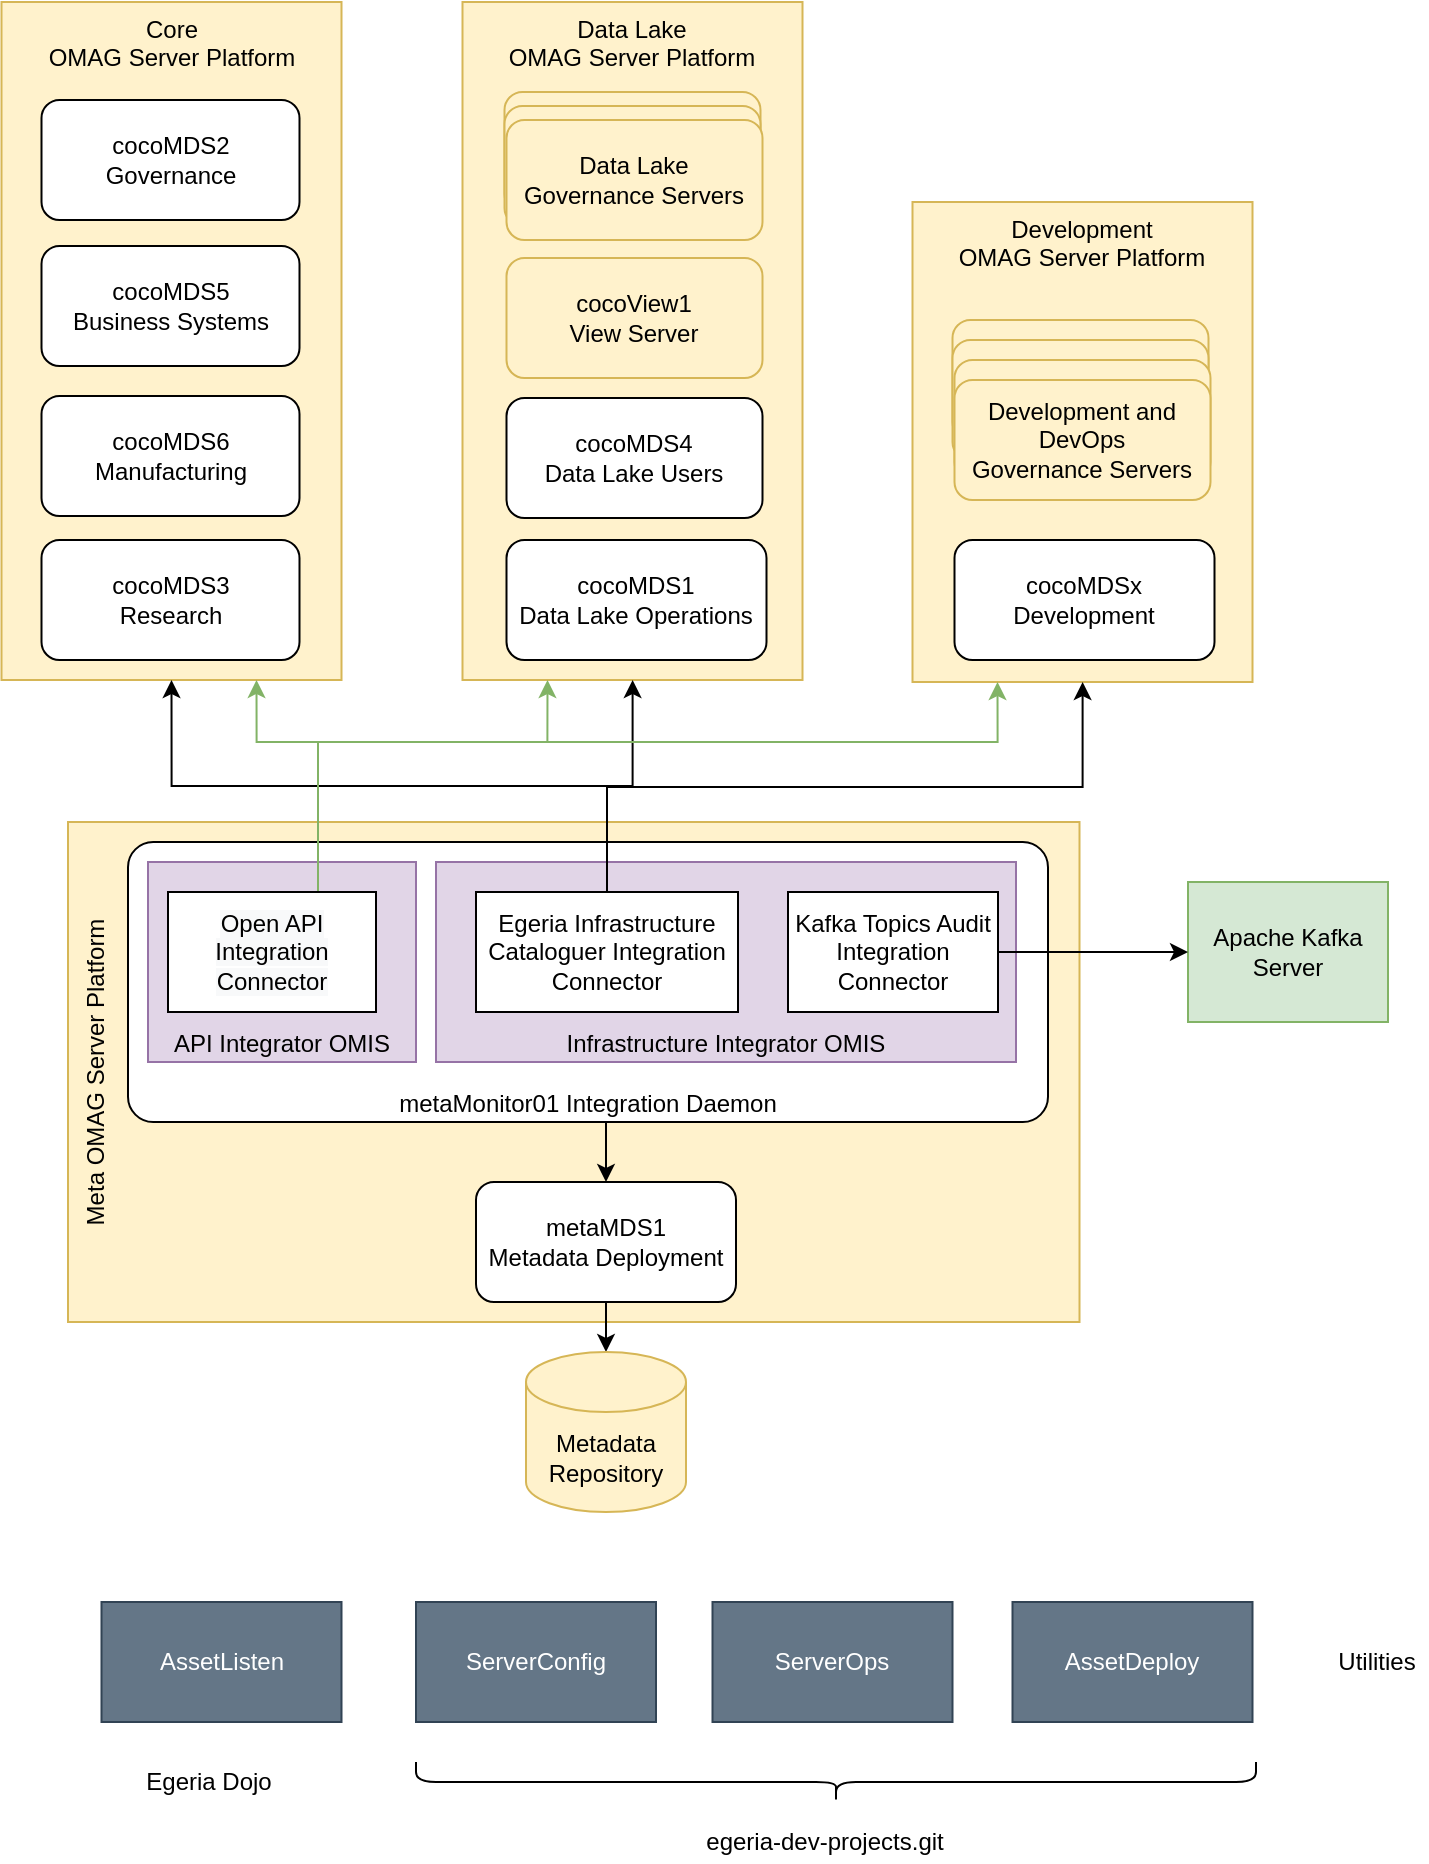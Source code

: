 <mxfile version="16.5.1" type="device" pages="2"><diagram id="1fie4s2HLw1ARWQDpE7C" name="demo-overview"><mxGraphModel dx="1744" dy="1212" grid="1" gridSize="10" guides="1" tooltips="1" connect="1" arrows="1" fold="1" page="1" pageScale="1" pageWidth="827" pageHeight="1169" math="0" shadow="0"><root><mxCell id="0"/><mxCell id="1" parent="0"/><mxCell id="MZZhUmHtGdjdj5Hsdbff-2" value="Core&lt;br&gt;OMAG Server Platform" style="rounded=0;whiteSpace=wrap;html=1;fillColor=#fff2cc;verticalAlign=top;strokeColor=#d6b656;" parent="1" vertex="1"><mxGeometry x="42.75" y="40" width="170" height="339" as="geometry"/></mxCell><mxCell id="MZZhUmHtGdjdj5Hsdbff-3" value="Development&lt;br&gt;OMAG Server Platform" style="rounded=0;whiteSpace=wrap;html=1;fillColor=#fff2cc;verticalAlign=top;strokeColor=#d6b656;" parent="1" vertex="1"><mxGeometry x="498.25" y="140" width="170" height="240" as="geometry"/></mxCell><mxCell id="MZZhUmHtGdjdj5Hsdbff-4" value="cocoMDS2&lt;br&gt;Governance" style="rounded=1;whiteSpace=wrap;html=1;" parent="1" vertex="1"><mxGeometry x="62.75" y="89" width="129" height="60" as="geometry"/></mxCell><mxCell id="MZZhUmHtGdjdj5Hsdbff-5" value="cocoMDSx&lt;br&gt;Development" style="rounded=1;whiteSpace=wrap;html=1;" parent="1" vertex="1"><mxGeometry x="519.25" y="309" width="130" height="60" as="geometry"/></mxCell><mxCell id="MZZhUmHtGdjdj5Hsdbff-6" value="cocoMDS5&lt;br&gt;Business Systems" style="rounded=1;whiteSpace=wrap;html=1;" parent="1" vertex="1"><mxGeometry x="62.75" y="162" width="129" height="60" as="geometry"/></mxCell><mxCell id="MZZhUmHtGdjdj5Hsdbff-7" value="cocoMDS6&lt;br&gt;Manufacturing" style="rounded=1;whiteSpace=wrap;html=1;" parent="1" vertex="1"><mxGeometry x="62.75" y="237" width="129" height="60" as="geometry"/></mxCell><mxCell id="MZZhUmHtGdjdj5Hsdbff-8" value="cocoMDS3&lt;br&gt;Research" style="rounded=1;whiteSpace=wrap;html=1;" parent="1" vertex="1"><mxGeometry x="62.75" y="309" width="129" height="60" as="geometry"/></mxCell><mxCell id="MZZhUmHtGdjdj5Hsdbff-11" value="" style="rounded=1;whiteSpace=wrap;html=1;fillColor=#fff2cc;strokeColor=#d6b656;" parent="1" vertex="1"><mxGeometry x="518.25" y="199" width="128" height="60" as="geometry"/></mxCell><mxCell id="MZZhUmHtGdjdj5Hsdbff-12" value="" style="rounded=1;whiteSpace=wrap;html=1;fillColor=#fff2cc;strokeColor=#d6b656;" parent="1" vertex="1"><mxGeometry x="518.25" y="209" width="128" height="60" as="geometry"/></mxCell><mxCell id="MZZhUmHtGdjdj5Hsdbff-13" value="" style="rounded=1;whiteSpace=wrap;html=1;fillColor=#fff2cc;strokeColor=#d6b656;" parent="1" vertex="1"><mxGeometry x="519.25" y="219" width="128" height="60" as="geometry"/></mxCell><mxCell id="MZZhUmHtGdjdj5Hsdbff-14" value="&lt;span style=&quot;text-align: left&quot;&gt;Development and DevOps&lt;br&gt;Governance Servers&lt;/span&gt;" style="rounded=1;whiteSpace=wrap;html=1;fillColor=#fff2cc;strokeColor=#d6b656;" parent="1" vertex="1"><mxGeometry x="519.25" y="229" width="128" height="60" as="geometry"/></mxCell><mxCell id="MZZhUmHtGdjdj5Hsdbff-19" value="Data Lake&lt;br&gt;OMAG Server Platform" style="rounded=0;whiteSpace=wrap;html=1;fillColor=#fff2cc;verticalAlign=top;strokeColor=#d6b656;" parent="1" vertex="1"><mxGeometry x="273.25" y="40" width="170" height="339" as="geometry"/></mxCell><mxCell id="MZZhUmHtGdjdj5Hsdbff-20" value="cocoMDS1&lt;br&gt;Data Lake Operations" style="rounded=1;whiteSpace=wrap;html=1;" parent="1" vertex="1"><mxGeometry x="295.25" y="309" width="130" height="60" as="geometry"/></mxCell><mxCell id="MZZhUmHtGdjdj5Hsdbff-21" value="cocoMDS4&lt;br&gt;Data Lake Users" style="rounded=1;whiteSpace=wrap;html=1;" parent="1" vertex="1"><mxGeometry x="295.25" y="238" width="128" height="60" as="geometry"/></mxCell><mxCell id="MZZhUmHtGdjdj5Hsdbff-22" value="" style="rounded=1;whiteSpace=wrap;html=1;fillColor=#fff2cc;strokeColor=#d6b656;" parent="1" vertex="1"><mxGeometry x="294.25" y="85" width="128" height="60" as="geometry"/></mxCell><mxCell id="MZZhUmHtGdjdj5Hsdbff-23" value="" style="rounded=1;whiteSpace=wrap;html=1;fillColor=#fff2cc;strokeColor=#d6b656;" parent="1" vertex="1"><mxGeometry x="294.25" y="92" width="128" height="60" as="geometry"/></mxCell><mxCell id="MZZhUmHtGdjdj5Hsdbff-24" value="Data Lake&lt;br&gt;Governance Servers" style="rounded=1;whiteSpace=wrap;html=1;fillColor=#fff2cc;strokeColor=#d6b656;verticalAlign=middle;" parent="1" vertex="1"><mxGeometry x="295.25" y="99" width="128" height="60" as="geometry"/></mxCell><mxCell id="MZZhUmHtGdjdj5Hsdbff-25" value="&lt;span style=&quot;text-align: left&quot;&gt;cocoView1&lt;br&gt;View Server&lt;/span&gt;" style="rounded=1;whiteSpace=wrap;html=1;fillColor=#fff2cc;strokeColor=#d6b656;" parent="1" vertex="1"><mxGeometry x="295.25" y="168" width="128" height="60" as="geometry"/></mxCell><mxCell id="MZZhUmHtGdjdj5Hsdbff-26" value="Meta OMAG Server Platform" style="rounded=0;whiteSpace=wrap;html=1;fillColor=#fff2cc;verticalAlign=top;strokeColor=#d6b656;horizontal=0;" parent="1" vertex="1"><mxGeometry x="76" y="450" width="505.75" height="250" as="geometry"/></mxCell><mxCell id="MZZhUmHtGdjdj5Hsdbff-30" style="edgeStyle=orthogonalEdgeStyle;rounded=0;orthogonalLoop=1;jettySize=auto;html=1;exitX=0.5;exitY=1;exitDx=0;exitDy=0;" parent="1" source="MZZhUmHtGdjdj5Hsdbff-27" target="MZZhUmHtGdjdj5Hsdbff-29" edge="1"><mxGeometry relative="1" as="geometry"/></mxCell><mxCell id="MZZhUmHtGdjdj5Hsdbff-27" value="metaMDS1&lt;br&gt;Metadata Deployment" style="rounded=1;whiteSpace=wrap;html=1;" parent="1" vertex="1"><mxGeometry x="280" y="630" width="130" height="60" as="geometry"/></mxCell><mxCell id="MZZhUmHtGdjdj5Hsdbff-32" style="edgeStyle=orthogonalEdgeStyle;rounded=0;orthogonalLoop=1;jettySize=auto;html=1;exitX=0.5;exitY=1;exitDx=0;exitDy=0;entryX=0.5;entryY=0;entryDx=0;entryDy=0;" parent="1" source="MZZhUmHtGdjdj5Hsdbff-28" target="MZZhUmHtGdjdj5Hsdbff-27" edge="1"><mxGeometry relative="1" as="geometry"/></mxCell><mxCell id="MZZhUmHtGdjdj5Hsdbff-28" value="metaMonitor01 Integration Daemon" style="rounded=1;whiteSpace=wrap;html=1;verticalAlign=bottom;arcSize=9;" parent="1" vertex="1"><mxGeometry x="106" y="460" width="460" height="140" as="geometry"/></mxCell><mxCell id="MZZhUmHtGdjdj5Hsdbff-29" value="Metadata&lt;br&gt;Repository" style="shape=cylinder3;whiteSpace=wrap;html=1;boundedLbl=1;backgroundOutline=1;size=15;fillColor=#fff2cc;strokeColor=#d6b656;" parent="1" vertex="1"><mxGeometry x="305" y="715" width="80" height="80" as="geometry"/></mxCell><mxCell id="MZZhUmHtGdjdj5Hsdbff-31" value="Apache Kafka Server" style="rounded=0;whiteSpace=wrap;html=1;fillColor=#d5e8d4;verticalAlign=middle;strokeColor=#82b366;" parent="1" vertex="1"><mxGeometry x="636" y="480" width="100" height="70" as="geometry"/></mxCell><mxCell id="MZZhUmHtGdjdj5Hsdbff-34" value="Infrastructure Integrator OMIS" style="rounded=0;whiteSpace=wrap;html=1;verticalAlign=bottom;fillColor=#e1d5e7;strokeColor=#9673a6;" parent="1" vertex="1"><mxGeometry x="260" y="470" width="290" height="100" as="geometry"/></mxCell><mxCell id="MZZhUmHtGdjdj5Hsdbff-35" value="API Integrator OMIS" style="rounded=0;whiteSpace=wrap;html=1;verticalAlign=bottom;fillColor=#e1d5e7;strokeColor=#9673a6;" parent="1" vertex="1"><mxGeometry x="116" y="470" width="134" height="100" as="geometry"/></mxCell><mxCell id="MZZhUmHtGdjdj5Hsdbff-37" style="edgeStyle=orthogonalEdgeStyle;rounded=0;orthogonalLoop=1;jettySize=auto;html=1;entryX=0;entryY=0.5;entryDx=0;entryDy=0;" parent="1" source="MZZhUmHtGdjdj5Hsdbff-36" target="MZZhUmHtGdjdj5Hsdbff-31" edge="1"><mxGeometry relative="1" as="geometry"/></mxCell><mxCell id="MZZhUmHtGdjdj5Hsdbff-36" value="Kafka Topics Audit&lt;br&gt;Integration Connector" style="rounded=0;whiteSpace=wrap;html=1;" parent="1" vertex="1"><mxGeometry x="436" y="485" width="105" height="60" as="geometry"/></mxCell><mxCell id="MZZhUmHtGdjdj5Hsdbff-40" style="edgeStyle=orthogonalEdgeStyle;rounded=0;orthogonalLoop=1;jettySize=auto;html=1;exitX=0.5;exitY=0;exitDx=0;exitDy=0;entryX=0.5;entryY=1;entryDx=0;entryDy=0;" parent="1" source="MZZhUmHtGdjdj5Hsdbff-38" target="MZZhUmHtGdjdj5Hsdbff-2" edge="1"><mxGeometry relative="1" as="geometry"/></mxCell><mxCell id="MZZhUmHtGdjdj5Hsdbff-41" style="edgeStyle=orthogonalEdgeStyle;rounded=0;orthogonalLoop=1;jettySize=auto;html=1;exitX=0.5;exitY=0;exitDx=0;exitDy=0;" parent="1" source="MZZhUmHtGdjdj5Hsdbff-38" target="MZZhUmHtGdjdj5Hsdbff-19" edge="1"><mxGeometry relative="1" as="geometry"/></mxCell><mxCell id="MZZhUmHtGdjdj5Hsdbff-42" style="edgeStyle=orthogonalEdgeStyle;rounded=0;orthogonalLoop=1;jettySize=auto;html=1;exitX=0.5;exitY=0;exitDx=0;exitDy=0;" parent="1" source="MZZhUmHtGdjdj5Hsdbff-38" target="MZZhUmHtGdjdj5Hsdbff-3" edge="1"><mxGeometry relative="1" as="geometry"/></mxCell><mxCell id="MZZhUmHtGdjdj5Hsdbff-38" value="Egeria Infrastructure Cataloguer Integration Connector&lt;br&gt;" style="rounded=0;whiteSpace=wrap;html=1;" parent="1" vertex="1"><mxGeometry x="280" y="485" width="131" height="60" as="geometry"/></mxCell><mxCell id="MZZhUmHtGdjdj5Hsdbff-43" style="edgeStyle=orthogonalEdgeStyle;rounded=0;orthogonalLoop=1;jettySize=auto;html=1;exitX=0.5;exitY=0;exitDx=0;exitDy=0;entryX=0.75;entryY=1;entryDx=0;entryDy=0;fillColor=#d5e8d4;strokeColor=#82b366;" parent="1" source="MZZhUmHtGdjdj5Hsdbff-39" target="MZZhUmHtGdjdj5Hsdbff-2" edge="1"><mxGeometry relative="1" as="geometry"><Array as="points"><mxPoint x="201" y="410"/><mxPoint x="170" y="410"/></Array></mxGeometry></mxCell><mxCell id="MZZhUmHtGdjdj5Hsdbff-44" style="edgeStyle=orthogonalEdgeStyle;rounded=0;orthogonalLoop=1;jettySize=auto;html=1;exitX=0.5;exitY=0;exitDx=0;exitDy=0;entryX=0.25;entryY=1;entryDx=0;entryDy=0;fillColor=#d5e8d4;strokeColor=#82b366;" parent="1" source="MZZhUmHtGdjdj5Hsdbff-39" target="MZZhUmHtGdjdj5Hsdbff-19" edge="1"><mxGeometry relative="1" as="geometry"><Array as="points"><mxPoint x="201" y="410"/><mxPoint x="316" y="410"/></Array></mxGeometry></mxCell><mxCell id="MZZhUmHtGdjdj5Hsdbff-45" style="edgeStyle=orthogonalEdgeStyle;rounded=0;orthogonalLoop=1;jettySize=auto;html=1;exitX=0.5;exitY=0;exitDx=0;exitDy=0;entryX=0.25;entryY=1;entryDx=0;entryDy=0;fillColor=#d5e8d4;strokeColor=#82b366;" parent="1" source="MZZhUmHtGdjdj5Hsdbff-39" target="MZZhUmHtGdjdj5Hsdbff-3" edge="1"><mxGeometry relative="1" as="geometry"><Array as="points"><mxPoint x="201" y="410"/><mxPoint x="541" y="410"/></Array></mxGeometry></mxCell><mxCell id="MZZhUmHtGdjdj5Hsdbff-39" value="&lt;meta charset=&quot;utf-8&quot;&gt;&lt;span style=&quot;color: rgb(0, 0, 0); font-family: helvetica; font-size: 12px; font-style: normal; font-weight: 400; letter-spacing: normal; text-align: center; text-indent: 0px; text-transform: none; word-spacing: 0px; background-color: rgb(248, 249, 250); display: inline; float: none;&quot;&gt;Open API&lt;/span&gt;&lt;br style=&quot;color: rgb(0, 0, 0); font-family: helvetica; font-size: 12px; font-style: normal; font-weight: 400; letter-spacing: normal; text-align: center; text-indent: 0px; text-transform: none; word-spacing: 0px; background-color: rgb(248, 249, 250);&quot;&gt;&lt;span style=&quot;color: rgb(0, 0, 0); font-family: helvetica; font-size: 12px; font-style: normal; font-weight: 400; letter-spacing: normal; text-align: center; text-indent: 0px; text-transform: none; word-spacing: 0px; background-color: rgb(248, 249, 250); display: inline; float: none;&quot;&gt;Integration Connector&lt;/span&gt;" style="rounded=0;whiteSpace=wrap;html=1;" parent="1" vertex="1"><mxGeometry x="126" y="485" width="104" height="60" as="geometry"/></mxCell><mxCell id="8cilJ4cPzkv-D99RIQLp-1" value="AssetListen" style="rounded=0;whiteSpace=wrap;html=1;fillColor=#647687;strokeColor=#314354;fontColor=#ffffff;" vertex="1" parent="1"><mxGeometry x="92.75" y="840" width="120" height="60" as="geometry"/></mxCell><mxCell id="8cilJ4cPzkv-D99RIQLp-2" value="ServerConfig" style="rounded=0;whiteSpace=wrap;html=1;fillColor=#647687;strokeColor=#314354;fontColor=#ffffff;" vertex="1" parent="1"><mxGeometry x="250" y="840" width="120" height="60" as="geometry"/></mxCell><mxCell id="8cilJ4cPzkv-D99RIQLp-3" value="ServerOps" style="rounded=0;whiteSpace=wrap;html=1;fillColor=#647687;strokeColor=#314354;fontColor=#ffffff;" vertex="1" parent="1"><mxGeometry x="398.25" y="840" width="120" height="60" as="geometry"/></mxCell><mxCell id="8cilJ4cPzkv-D99RIQLp-4" value="AssetDeploy" style="rounded=0;whiteSpace=wrap;html=1;fillColor=#647687;strokeColor=#314354;fontColor=#ffffff;" vertex="1" parent="1"><mxGeometry x="548.25" y="840" width="120" height="60" as="geometry"/></mxCell><mxCell id="750kIcGbxwTLc4PYFtIP-1" value="Utilities" style="text;html=1;align=center;verticalAlign=middle;resizable=0;points=[];autosize=1;strokeColor=none;fillColor=none;" vertex="1" parent="1"><mxGeometry x="705" y="860" width="50" height="20" as="geometry"/></mxCell><mxCell id="750kIcGbxwTLc4PYFtIP-2" value="Egeria Dojo" style="text;html=1;align=center;verticalAlign=middle;resizable=0;points=[];autosize=1;strokeColor=none;fillColor=none;" vertex="1" parent="1"><mxGeometry x="106" y="920" width="80" height="20" as="geometry"/></mxCell><mxCell id="750kIcGbxwTLc4PYFtIP-3" value="" style="shape=curlyBracket;whiteSpace=wrap;html=1;rounded=1;flipH=1;rotation=90;" vertex="1" parent="1"><mxGeometry x="450" y="720" width="20" height="420" as="geometry"/></mxCell><mxCell id="750kIcGbxwTLc4PYFtIP-4" value="egeria-dev-projects.git" style="text;html=1;align=center;verticalAlign=middle;resizable=0;points=[];autosize=1;strokeColor=none;fillColor=none;" vertex="1" parent="1"><mxGeometry x="389.25" y="950" width="130" height="20" as="geometry"/></mxCell></root></mxGraphModel></diagram><diagram id="HgpG_3XUNfFM4ezrAuaz" name="metadata"><mxGraphModel dx="1744" dy="1212" grid="1" gridSize="10" guides="1" tooltips="1" connect="1" arrows="1" fold="1" page="1" pageScale="1" pageWidth="827" pageHeight="1169" math="0" shadow="0"><root><mxCell id="e04jTyeM9LjSs7ULPfFv-0"/><mxCell id="e04jTyeM9LjSs7ULPfFv-1" parent="e04jTyeM9LjSs7ULPfFv-0"/><mxCell id="e04jTyeM9LjSs7ULPfFv-4" style="edgeStyle=orthogonalEdgeStyle;rounded=0;orthogonalLoop=1;jettySize=auto;html=1;exitX=1;exitY=0.5;exitDx=0;exitDy=0;entryX=0;entryY=0.5;entryDx=0;entryDy=0;endArrow=none;endFill=0;fillColor=#ffe6cc;strokeColor=#d79b00;" edge="1" parent="e04jTyeM9LjSs7ULPfFv-1" source="e04jTyeM9LjSs7ULPfFv-2" target="e04jTyeM9LjSs7ULPfFv-3"><mxGeometry relative="1" as="geometry"/></mxCell><mxCell id="a4zwe0u93ZTJjmHdq8FW-17" style="edgeStyle=orthogonalEdgeStyle;rounded=0;orthogonalLoop=1;jettySize=auto;html=1;exitX=0.75;exitY=1;exitDx=0;exitDy=0;endArrow=none;endFill=0;fillColor=#d5e8d4;strokeColor=#82b366;" edge="1" parent="e04jTyeM9LjSs7ULPfFv-1" source="e04jTyeM9LjSs7ULPfFv-2" target="a4zwe0u93ZTJjmHdq8FW-15"><mxGeometry relative="1" as="geometry"/></mxCell><mxCell id="a4zwe0u93ZTJjmHdq8FW-24" style="edgeStyle=orthogonalEdgeStyle;rounded=0;orthogonalLoop=1;jettySize=auto;html=1;exitX=0.25;exitY=1;exitDx=0;exitDy=0;entryX=1;entryY=0.5;entryDx=0;entryDy=0;endArrow=none;endFill=0;fillColor=#d5e8d4;strokeColor=#82b366;" edge="1" parent="e04jTyeM9LjSs7ULPfFv-1" source="e04jTyeM9LjSs7ULPfFv-2" target="a4zwe0u93ZTJjmHdq8FW-23"><mxGeometry relative="1" as="geometry"/></mxCell><mxCell id="a4zwe0u93ZTJjmHdq8FW-25" style="edgeStyle=orthogonalEdgeStyle;rounded=0;orthogonalLoop=1;jettySize=auto;html=1;exitX=0.25;exitY=1;exitDx=0;exitDy=0;endArrow=none;endFill=0;entryX=1;entryY=0.5;entryDx=0;entryDy=0;fillColor=#d5e8d4;strokeColor=#82b366;" edge="1" parent="e04jTyeM9LjSs7ULPfFv-1" source="e04jTyeM9LjSs7ULPfFv-2" target="a4zwe0u93ZTJjmHdq8FW-22"><mxGeometry relative="1" as="geometry"><mxPoint x="503" y="340" as="targetPoint"/></mxGeometry></mxCell><mxCell id="e04jTyeM9LjSs7ULPfFv-2" value="SoftwareServerPlatform&lt;br&gt;&quot;OMAG Server Platform&quot;" style="rounded=1;whiteSpace=wrap;html=1;fillColor=#ffe6cc;strokeColor=#d79b00;" vertex="1" parent="e04jTyeM9LjSs7ULPfFv-1"><mxGeometry x="473" y="210" width="180" height="60" as="geometry"/></mxCell><mxCell id="e04jTyeM9LjSs7ULPfFv-3" value="Endpoint" style="rounded=1;whiteSpace=wrap;html=1;fillColor=#ffe6cc;strokeColor=#d79b00;" vertex="1" parent="e04jTyeM9LjSs7ULPfFv-1"><mxGeometry x="753" y="210" width="180" height="60" as="geometry"/></mxCell><mxCell id="e04jTyeM9LjSs7ULPfFv-5" value="ServerEndpoint" style="text;html=1;align=center;verticalAlign=middle;resizable=0;points=[];autosize=1;" vertex="1" parent="e04jTyeM9LjSs7ULPfFv-1"><mxGeometry x="653" y="246" width="100" height="20" as="geometry"/></mxCell><mxCell id="e04jTyeM9LjSs7ULPfFv-6" value="" style="rounded=0;whiteSpace=wrap;html=1;fillColor=#ffe6cc;strokeColor=#d79b00;" vertex="1" parent="e04jTyeM9LjSs7ULPfFv-1"><mxGeometry x="70" y="60" width="40" height="20" as="geometry"/></mxCell><mxCell id="e04jTyeM9LjSs7ULPfFv-7" value="AssetDeploy" style="text;html=1;align=left;verticalAlign=middle;resizable=0;points=[];autosize=1;strokeColor=none;fillColor=none;" vertex="1" parent="e04jTyeM9LjSs7ULPfFv-1"><mxGeometry x="120" y="60" width="80" height="20" as="geometry"/></mxCell><mxCell id="a4zwe0u93ZTJjmHdq8FW-1" style="edgeStyle=orthogonalEdgeStyle;rounded=0;orthogonalLoop=1;jettySize=auto;html=1;endArrow=none;endFill=0;fillColor=#dae8fc;strokeColor=#6c8ebf;" edge="1" parent="e04jTyeM9LjSs7ULPfFv-1" source="e04jTyeM9LjSs7ULPfFv-8" target="e04jTyeM9LjSs7ULPfFv-3"><mxGeometry relative="1" as="geometry"/></mxCell><mxCell id="e04jTyeM9LjSs7ULPfFv-8" value="DeployedAPI" style="rounded=1;whiteSpace=wrap;html=1;fillColor=#dae8fc;strokeColor=#6c8ebf;" vertex="1" parent="e04jTyeM9LjSs7ULPfFv-1"><mxGeometry x="783" y="340" width="120" height="60" as="geometry"/></mxCell><mxCell id="e04jTyeM9LjSs7ULPfFv-9" value="" style="rounded=0;whiteSpace=wrap;html=1;fillColor=#dae8fc;strokeColor=#6c8ebf;" vertex="1" parent="e04jTyeM9LjSs7ULPfFv-1"><mxGeometry x="70" y="90" width="40" height="20" as="geometry"/></mxCell><mxCell id="a4zwe0u93ZTJjmHdq8FW-0" value="&lt;span&gt;Open API Monitor&amp;nbsp;&lt;/span&gt;&lt;span&gt;Integration Connector&lt;/span&gt;" style="text;html=1;align=left;verticalAlign=middle;resizable=0;points=[];autosize=1;strokeColor=none;fillColor=none;" vertex="1" parent="e04jTyeM9LjSs7ULPfFv-1"><mxGeometry x="120" y="90" width="230" height="20" as="geometry"/></mxCell><mxCell id="a4zwe0u93ZTJjmHdq8FW-2" value="APIEndpoint" style="text;html=1;align=center;verticalAlign=middle;resizable=0;points=[];autosize=1;strokeColor=none;fillColor=none;" vertex="1" parent="e04jTyeM9LjSs7ULPfFv-1"><mxGeometry x="853" y="290" width="80" height="20" as="geometry"/></mxCell><mxCell id="a4zwe0u93ZTJjmHdq8FW-10" style="edgeStyle=orthogonalEdgeStyle;rounded=0;orthogonalLoop=1;jettySize=auto;html=1;exitX=0.5;exitY=0;exitDx=0;exitDy=0;endArrow=none;endFill=0;fillColor=#dae8fc;strokeColor=#6c8ebf;" edge="1" parent="e04jTyeM9LjSs7ULPfFv-1" source="a4zwe0u93ZTJjmHdq8FW-3" target="e04jTyeM9LjSs7ULPfFv-8"><mxGeometry relative="1" as="geometry"/></mxCell><mxCell id="a4zwe0u93ZTJjmHdq8FW-3" value="APIOperation" style="rounded=1;whiteSpace=wrap;html=1;fillColor=#dae8fc;strokeColor=#6c8ebf;" vertex="1" parent="e04jTyeM9LjSs7ULPfFv-1"><mxGeometry x="773" y="430" width="120" height="60" as="geometry"/></mxCell><mxCell id="a4zwe0u93ZTJjmHdq8FW-11" style="edgeStyle=orthogonalEdgeStyle;rounded=0;orthogonalLoop=1;jettySize=auto;html=1;exitX=0.5;exitY=0;exitDx=0;exitDy=0;endArrow=none;endFill=0;fillColor=#dae8fc;strokeColor=#6c8ebf;" edge="1" parent="e04jTyeM9LjSs7ULPfFv-1" source="a4zwe0u93ZTJjmHdq8FW-6" target="e04jTyeM9LjSs7ULPfFv-8"><mxGeometry relative="1" as="geometry"/></mxCell><mxCell id="a4zwe0u93ZTJjmHdq8FW-6" value="APIOperation" style="rounded=1;whiteSpace=wrap;html=1;fillColor=#dae8fc;strokeColor=#6c8ebf;" vertex="1" parent="e04jTyeM9LjSs7ULPfFv-1"><mxGeometry x="783" y="440" width="120" height="60" as="geometry"/></mxCell><mxCell id="a4zwe0u93ZTJjmHdq8FW-12" style="edgeStyle=orthogonalEdgeStyle;rounded=0;orthogonalLoop=1;jettySize=auto;html=1;exitX=0.5;exitY=0;exitDx=0;exitDy=0;endArrow=none;endFill=0;fillColor=#dae8fc;strokeColor=#6c8ebf;" edge="1" parent="e04jTyeM9LjSs7ULPfFv-1" source="a4zwe0u93ZTJjmHdq8FW-7" target="e04jTyeM9LjSs7ULPfFv-8"><mxGeometry relative="1" as="geometry"/></mxCell><mxCell id="a4zwe0u93ZTJjmHdq8FW-7" value="APIOperation" style="rounded=1;whiteSpace=wrap;html=1;fillColor=#dae8fc;strokeColor=#6c8ebf;" vertex="1" parent="e04jTyeM9LjSs7ULPfFv-1"><mxGeometry x="793" y="450" width="120" height="60" as="geometry"/></mxCell><mxCell id="a4zwe0u93ZTJjmHdq8FW-13" style="edgeStyle=orthogonalEdgeStyle;rounded=0;orthogonalLoop=1;jettySize=auto;html=1;exitX=0.5;exitY=0;exitDx=0;exitDy=0;endArrow=none;endFill=0;fillColor=#dae8fc;strokeColor=#6c8ebf;" edge="1" parent="e04jTyeM9LjSs7ULPfFv-1" source="a4zwe0u93ZTJjmHdq8FW-8" target="e04jTyeM9LjSs7ULPfFv-8"><mxGeometry relative="1" as="geometry"/></mxCell><mxCell id="a4zwe0u93ZTJjmHdq8FW-8" value="APIOperation" style="rounded=1;whiteSpace=wrap;html=1;fillColor=#dae8fc;strokeColor=#6c8ebf;" vertex="1" parent="e04jTyeM9LjSs7ULPfFv-1"><mxGeometry x="803" y="460" width="120" height="60" as="geometry"/></mxCell><mxCell id="a4zwe0u93ZTJjmHdq8FW-14" style="edgeStyle=orthogonalEdgeStyle;rounded=0;orthogonalLoop=1;jettySize=auto;html=1;exitX=0.5;exitY=0;exitDx=0;exitDy=0;endArrow=none;endFill=0;fillColor=#dae8fc;strokeColor=#6c8ebf;" edge="1" parent="e04jTyeM9LjSs7ULPfFv-1" source="a4zwe0u93ZTJjmHdq8FW-9" target="e04jTyeM9LjSs7ULPfFv-8"><mxGeometry relative="1" as="geometry"><Array as="points"><mxPoint x="873" y="410"/><mxPoint x="843" y="410"/></Array></mxGeometry></mxCell><mxCell id="wkS1oZbjbQu_9ntG19vx-25" value="" style="edgeStyle=orthogonalEdgeStyle;rounded=0;orthogonalLoop=1;jettySize=auto;html=1;endArrow=none;endFill=0;fillColor=#dae8fc;strokeColor=#6c8ebf;" edge="1" parent="e04jTyeM9LjSs7ULPfFv-1" source="a4zwe0u93ZTJjmHdq8FW-9" target="e04jTyeM9LjSs7ULPfFv-8"><mxGeometry relative="1" as="geometry"><Array as="points"><mxPoint x="873" y="420"/><mxPoint x="843" y="420"/></Array></mxGeometry></mxCell><mxCell id="a4zwe0u93ZTJjmHdq8FW-9" value="APIOperation" style="rounded=1;whiteSpace=wrap;html=1;fillColor=#dae8fc;strokeColor=#6c8ebf;" vertex="1" parent="e04jTyeM9LjSs7ULPfFv-1"><mxGeometry x="813" y="470" width="120" height="60" as="geometry"/></mxCell><mxCell id="a4zwe0u93ZTJjmHdq8FW-16" style="edgeStyle=orthogonalEdgeStyle;rounded=0;orthogonalLoop=1;jettySize=auto;html=1;entryX=0;entryY=0.5;entryDx=0;entryDy=0;endArrow=none;endFill=0;fillColor=#d5e8d4;strokeColor=#82b366;" edge="1" parent="e04jTyeM9LjSs7ULPfFv-1" source="a4zwe0u93ZTJjmHdq8FW-15" target="a4zwe0u93ZTJjmHdq8FW-3"><mxGeometry relative="1" as="geometry"/></mxCell><mxCell id="a4zwe0u93ZTJjmHdq8FW-15" value="SoftwareService" style="rounded=1;whiteSpace=wrap;html=1;fillColor=#d5e8d4;strokeColor=#82b366;" vertex="1" parent="e04jTyeM9LjSs7ULPfFv-1"><mxGeometry x="583" y="320" width="130" height="60" as="geometry"/></mxCell><mxCell id="a4zwe0u93ZTJjmHdq8FW-18" value="SoftwareServer" style="rounded=1;whiteSpace=wrap;html=1;fillColor=#d5e8d4;strokeColor=#82b366;" vertex="1" parent="e04jTyeM9LjSs7ULPfFv-1"><mxGeometry x="230" y="340" width="120" height="60" as="geometry"/></mxCell><mxCell id="a4zwe0u93ZTJjmHdq8FW-19" value="SoftwareServer" style="rounded=1;whiteSpace=wrap;html=1;fillColor=#d5e8d4;strokeColor=#82b366;" vertex="1" parent="e04jTyeM9LjSs7ULPfFv-1"><mxGeometry x="240" y="350" width="120" height="60" as="geometry"/></mxCell><mxCell id="a4zwe0u93ZTJjmHdq8FW-20" value="SoftwareServer" style="rounded=1;whiteSpace=wrap;html=1;fillColor=#d5e8d4;strokeColor=#82b366;" vertex="1" parent="e04jTyeM9LjSs7ULPfFv-1"><mxGeometry x="250" y="360" width="120" height="60" as="geometry"/></mxCell><mxCell id="a4zwe0u93ZTJjmHdq8FW-21" value="SoftwareServer" style="rounded=1;whiteSpace=wrap;html=1;fillColor=#d5e8d4;strokeColor=#82b366;" vertex="1" parent="e04jTyeM9LjSs7ULPfFv-1"><mxGeometry x="260" y="370" width="120" height="60" as="geometry"/></mxCell><mxCell id="a4zwe0u93ZTJjmHdq8FW-22" value="SoftwareServer" style="rounded=1;whiteSpace=wrap;html=1;fillColor=#d5e8d4;strokeColor=#82b366;" vertex="1" parent="e04jTyeM9LjSs7ULPfFv-1"><mxGeometry x="270" y="380" width="120" height="60" as="geometry"/></mxCell><mxCell id="a4zwe0u93ZTJjmHdq8FW-28" style="edgeStyle=orthogonalEdgeStyle;rounded=0;orthogonalLoop=1;jettySize=auto;html=1;exitX=0.75;exitY=1;exitDx=0;exitDy=0;entryX=0;entryY=0.5;entryDx=0;entryDy=0;endArrow=none;endFill=0;fillColor=#d5e8d4;strokeColor=#82b366;" edge="1" parent="e04jTyeM9LjSs7ULPfFv-1" source="a4zwe0u93ZTJjmHdq8FW-23" target="a4zwe0u93ZTJjmHdq8FW-27"><mxGeometry relative="1" as="geometry"/></mxCell><mxCell id="a4zwe0u93ZTJjmHdq8FW-23" value="SoftwareServer" style="rounded=1;whiteSpace=wrap;html=1;fillColor=#d5e8d4;strokeColor=#82b366;" vertex="1" parent="e04jTyeM9LjSs7ULPfFv-1"><mxGeometry x="283" y="390" width="120" height="60" as="geometry"/></mxCell><mxCell id="a4zwe0u93ZTJjmHdq8FW-26" value="DeployedOn" style="text;html=1;align=center;verticalAlign=middle;resizable=0;points=[];autosize=1;strokeColor=none;fillColor=none;" vertex="1" parent="e04jTyeM9LjSs7ULPfFv-1"><mxGeometry x="433" y="320" width="80" height="20" as="geometry"/></mxCell><mxCell id="a4zwe0u93ZTJjmHdq8FW-27" value="SoftwareService" style="rounded=1;whiteSpace=wrap;html=1;fillColor=#d5e8d4;strokeColor=#82b366;" vertex="1" parent="e04jTyeM9LjSs7ULPfFv-1"><mxGeometry x="408" y="480" width="130" height="60" as="geometry"/></mxCell><mxCell id="a4zwe0u93ZTJjmHdq8FW-29" style="edgeStyle=orthogonalEdgeStyle;rounded=0;orthogonalLoop=1;jettySize=auto;html=1;entryX=0;entryY=0.5;entryDx=0;entryDy=0;endArrow=none;endFill=0;fillColor=#d5e8d4;strokeColor=#82b366;" edge="1" parent="e04jTyeM9LjSs7ULPfFv-1" source="a4zwe0u93ZTJjmHdq8FW-27" target="a4zwe0u93ZTJjmHdq8FW-7"><mxGeometry relative="1" as="geometry"><Array as="points"><mxPoint x="733" y="510"/><mxPoint x="733" y="480"/></Array></mxGeometry></mxCell><mxCell id="a4zwe0u93ZTJjmHdq8FW-30" value="ProcessCall" style="text;html=1;align=center;verticalAlign=middle;resizable=0;points=[];autosize=1;strokeColor=none;fillColor=none;" vertex="1" parent="e04jTyeM9LjSs7ULPfFv-1"><mxGeometry x="538" y="510" width="80" height="20" as="geometry"/></mxCell><mxCell id="a4zwe0u93ZTJjmHdq8FW-31" value="ProcessCall" style="text;html=1;align=center;verticalAlign=middle;resizable=0;points=[];autosize=1;strokeColor=none;fillColor=none;" vertex="1" parent="e04jTyeM9LjSs7ULPfFv-1"><mxGeometry x="663" y="390" width="80" height="20" as="geometry"/></mxCell><mxCell id="a4zwe0u93ZTJjmHdq8FW-32" style="edgeStyle=orthogonalEdgeStyle;rounded=0;orthogonalLoop=1;jettySize=auto;html=1;exitX=0.5;exitY=1;exitDx=0;exitDy=0;entryX=0;entryY=0.5;entryDx=0;entryDy=0;endArrow=none;endFill=0;fillColor=#d5e8d4;strokeColor=#82b366;" edge="1" parent="e04jTyeM9LjSs7ULPfFv-1" target="a4zwe0u93ZTJjmHdq8FW-33" source="a4zwe0u93ZTJjmHdq8FW-23"><mxGeometry relative="1" as="geometry"><mxPoint x="373" y="550" as="sourcePoint"/></mxGeometry></mxCell><mxCell id="wkS1oZbjbQu_9ntG19vx-23" style="edgeStyle=orthogonalEdgeStyle;rounded=0;orthogonalLoop=1;jettySize=auto;html=1;exitX=0.75;exitY=1;exitDx=0;exitDy=0;endArrow=none;endFill=0;fillColor=#d5e8d4;strokeColor=#82b366;dashed=1;" edge="1" parent="e04jTyeM9LjSs7ULPfFv-1" source="a4zwe0u93ZTJjmHdq8FW-33"><mxGeometry relative="1" as="geometry"><mxPoint x="620" y="660" as="targetPoint"/></mxGeometry></mxCell><mxCell id="a4zwe0u93ZTJjmHdq8FW-33" value="SoftwareService" style="rounded=1;whiteSpace=wrap;html=1;fillColor=#d5e8d4;strokeColor=#82b366;" vertex="1" parent="e04jTyeM9LjSs7ULPfFv-1"><mxGeometry x="408" y="560" width="130" height="60" as="geometry"/></mxCell><mxCell id="a4zwe0u93ZTJjmHdq8FW-34" style="edgeStyle=orthogonalEdgeStyle;rounded=0;orthogonalLoop=1;jettySize=auto;html=1;entryX=0;entryY=0.5;entryDx=0;entryDy=0;endArrow=none;endFill=0;fillColor=#d5e8d4;strokeColor=#82b366;" edge="1" parent="e04jTyeM9LjSs7ULPfFv-1" source="a4zwe0u93ZTJjmHdq8FW-33" target="a4zwe0u93ZTJjmHdq8FW-8"><mxGeometry relative="1" as="geometry"><mxPoint x="793" y="560" as="targetPoint"/><Array as="points"><mxPoint x="743" y="590"/><mxPoint x="743" y="490"/></Array></mxGeometry></mxCell><mxCell id="a4zwe0u93ZTJjmHdq8FW-35" value="ProcessCall" style="text;html=1;align=center;verticalAlign=middle;resizable=0;points=[];autosize=1;strokeColor=none;fillColor=none;" vertex="1" parent="e04jTyeM9LjSs7ULPfFv-1"><mxGeometry x="538" y="590" width="80" height="20" as="geometry"/></mxCell><mxCell id="a4zwe0u93ZTJjmHdq8FW-36" style="edgeStyle=orthogonalEdgeStyle;rounded=0;orthogonalLoop=1;jettySize=auto;html=1;exitX=0.25;exitY=1;exitDx=0;exitDy=0;entryX=0;entryY=0.5;entryDx=0;entryDy=0;endArrow=none;endFill=0;fillColor=#d5e8d4;strokeColor=#82b366;" edge="1" parent="e04jTyeM9LjSs7ULPfFv-1" target="a4zwe0u93ZTJjmHdq8FW-37" source="a4zwe0u93ZTJjmHdq8FW-23"><mxGeometry relative="1" as="geometry"><mxPoint x="373" y="630" as="sourcePoint"/></mxGeometry></mxCell><mxCell id="a4zwe0u93ZTJjmHdq8FW-37" value="SoftwareService" style="rounded=1;whiteSpace=wrap;html=1;fillColor=#d5e8d4;strokeColor=#82b366;" vertex="1" parent="e04jTyeM9LjSs7ULPfFv-1"><mxGeometry x="413" y="790" width="130" height="60" as="geometry"/></mxCell><mxCell id="a4zwe0u93ZTJjmHdq8FW-38" style="edgeStyle=orthogonalEdgeStyle;rounded=0;orthogonalLoop=1;jettySize=auto;html=1;entryX=0;entryY=0.5;entryDx=0;entryDy=0;endArrow=none;endFill=0;fillColor=#d5e8d4;strokeColor=#82b366;" edge="1" parent="e04jTyeM9LjSs7ULPfFv-1" source="a4zwe0u93ZTJjmHdq8FW-37" target="a4zwe0u93ZTJjmHdq8FW-9"><mxGeometry relative="1" as="geometry"><mxPoint x="793" y="640" as="targetPoint"/><Array as="points"><mxPoint x="753" y="820"/><mxPoint x="753" y="500"/></Array></mxGeometry></mxCell><mxCell id="a4zwe0u93ZTJjmHdq8FW-39" value="ProcessCall" style="text;html=1;align=center;verticalAlign=middle;resizable=0;points=[];autosize=1;strokeColor=none;fillColor=none;" vertex="1" parent="e04jTyeM9LjSs7ULPfFv-1"><mxGeometry x="543" y="820" width="80" height="20" as="geometry"/></mxCell><mxCell id="a4zwe0u93ZTJjmHdq8FW-55" value="" style="rounded=0;whiteSpace=wrap;html=1;fillColor=#d5e8d4;strokeColor=#82b366;" vertex="1" parent="e04jTyeM9LjSs7ULPfFv-1"><mxGeometry x="70" y="120" width="40" height="20" as="geometry"/></mxCell><mxCell id="a4zwe0u93ZTJjmHdq8FW-56" value="&lt;span style=&quot;text-align: center&quot;&gt;Egeria Infrastructure Cataloguer Integration Connector&lt;/span&gt;" style="text;html=1;align=left;verticalAlign=middle;resizable=0;points=[];autosize=1;strokeColor=none;fillColor=none;" vertex="1" parent="e04jTyeM9LjSs7ULPfFv-1"><mxGeometry x="120" y="120" width="310" height="20" as="geometry"/></mxCell><mxCell id="bvEsAATwpkQFFqhTrHgS-0" value="" style="rounded=0;whiteSpace=wrap;html=1;fillColor=#f8cecc;strokeColor=#b85450;" vertex="1" parent="e04jTyeM9LjSs7ULPfFv-1"><mxGeometry x="70" y="150" width="40" height="20" as="geometry"/></mxCell><mxCell id="bvEsAATwpkQFFqhTrHgS-1" value="&lt;span&gt;Kafka Topics Audit&amp;nbsp;&lt;/span&gt;&lt;span&gt;Integration Connector&lt;/span&gt;" style="text;html=1;align=left;verticalAlign=middle;resizable=0;points=[];autosize=1;strokeColor=none;fillColor=none;" vertex="1" parent="e04jTyeM9LjSs7ULPfFv-1"><mxGeometry x="120" y="150" width="230" height="20" as="geometry"/></mxCell><mxCell id="wkS1oZbjbQu_9ntG19vx-0" style="edgeStyle=orthogonalEdgeStyle;rounded=0;orthogonalLoop=1;jettySize=auto;html=1;endArrow=none;endFill=0;fillColor=#d5e8d4;strokeColor=#82b366;entryX=0.5;entryY=1;entryDx=0;entryDy=0;" edge="1" parent="e04jTyeM9LjSs7ULPfFv-1" source="wkS1oZbjbQu_9ntG19vx-2"><mxGeometry relative="1" as="geometry"><mxPoint x="476" y="850" as="targetPoint"/></mxGeometry></mxCell><mxCell id="wkS1oZbjbQu_9ntG19vx-1" style="edgeStyle=orthogonalEdgeStyle;rounded=0;orthogonalLoop=1;jettySize=auto;html=1;exitX=0.5;exitY=1;exitDx=0;exitDy=0;endArrow=none;endFill=0;fillColor=#d5e8d4;strokeColor=#82b366;" edge="1" parent="e04jTyeM9LjSs7ULPfFv-1" source="wkS1oZbjbQu_9ntG19vx-2" target="wkS1oZbjbQu_9ntG19vx-3"><mxGeometry relative="1" as="geometry"/></mxCell><mxCell id="wkS1oZbjbQu_9ntG19vx-2" value="OpenMetadata&lt;br&gt;TopicConnector" style="rounded=1;whiteSpace=wrap;html=1;fillColor=#d5e8d4;strokeColor=#82b366;" vertex="1" parent="e04jTyeM9LjSs7ULPfFv-1"><mxGeometry x="430" y="890" width="92" height="40" as="geometry"/></mxCell><mxCell id="wkS1oZbjbQu_9ntG19vx-3" value="KafkaTopic" style="rounded=1;whiteSpace=wrap;html=1;fillColor=#d5e8d4;strokeColor=#82b366;" vertex="1" parent="e04jTyeM9LjSs7ULPfFv-1"><mxGeometry x="430" y="966" width="92" height="40" as="geometry"/></mxCell><mxCell id="wkS1oZbjbQu_9ntG19vx-4" value="ProcessCall" style="text;html=1;align=center;verticalAlign=middle;resizable=0;points=[];autosize=1;strokeColor=none;fillColor=none;" vertex="1" parent="e04jTyeM9LjSs7ULPfFv-1"><mxGeometry x="478" y="940" width="80" height="20" as="geometry"/></mxCell><mxCell id="wkS1oZbjbQu_9ntG19vx-5" style="edgeStyle=orthogonalEdgeStyle;rounded=0;orthogonalLoop=1;jettySize=auto;html=1;endArrow=none;endFill=0;fillColor=#d5e8d4;strokeColor=#82b366;entryX=0.5;entryY=1;entryDx=0;entryDy=0;" edge="1" parent="e04jTyeM9LjSs7ULPfFv-1" source="wkS1oZbjbQu_9ntG19vx-7"><mxGeometry relative="1" as="geometry"><mxPoint x="473" y="620" as="targetPoint"/></mxGeometry></mxCell><mxCell id="wkS1oZbjbQu_9ntG19vx-6" style="edgeStyle=orthogonalEdgeStyle;rounded=0;orthogonalLoop=1;jettySize=auto;html=1;exitX=0.5;exitY=1;exitDx=0;exitDy=0;endArrow=none;endFill=0;fillColor=#d5e8d4;strokeColor=#82b366;" edge="1" parent="e04jTyeM9LjSs7ULPfFv-1" source="wkS1oZbjbQu_9ntG19vx-7" target="wkS1oZbjbQu_9ntG19vx-8"><mxGeometry relative="1" as="geometry"/></mxCell><mxCell id="wkS1oZbjbQu_9ntG19vx-7" value="FileCohort&lt;br&gt;RegistryConnector" style="rounded=1;whiteSpace=wrap;html=1;fillColor=#d5e8d4;strokeColor=#82b366;" vertex="1" parent="e04jTyeM9LjSs7ULPfFv-1"><mxGeometry x="412" y="650" width="122" height="40" as="geometry"/></mxCell><mxCell id="wkS1oZbjbQu_9ntG19vx-8" value="JSONFile" style="rounded=1;whiteSpace=wrap;html=1;fillColor=#d5e8d4;strokeColor=#82b366;" vertex="1" parent="e04jTyeM9LjSs7ULPfFv-1"><mxGeometry x="427" y="720" width="92" height="40" as="geometry"/></mxCell><mxCell id="wkS1oZbjbQu_9ntG19vx-9" style="edgeStyle=orthogonalEdgeStyle;rounded=0;orthogonalLoop=1;jettySize=auto;html=1;exitX=1;exitY=0.5;exitDx=0;exitDy=0;entryX=0;entryY=0.5;entryDx=0;entryDy=0;endArrow=none;endFill=0;fillColor=#ffe6cc;strokeColor=#d79b00;" edge="1" parent="e04jTyeM9LjSs7ULPfFv-1" source="wkS1oZbjbQu_9ntG19vx-10" target="wkS1oZbjbQu_9ntG19vx-11"><mxGeometry relative="1" as="geometry"/></mxCell><mxCell id="wkS1oZbjbQu_9ntG19vx-13" style="edgeStyle=orthogonalEdgeStyle;rounded=0;orthogonalLoop=1;jettySize=auto;html=1;endArrow=none;endFill=0;fillColor=#f8cecc;strokeColor=#b85450;" edge="1" parent="e04jTyeM9LjSs7ULPfFv-1" source="wkS1oZbjbQu_9ntG19vx-15" target="wkS1oZbjbQu_9ntG19vx-3"><mxGeometry relative="1" as="geometry"/></mxCell><mxCell id="wkS1oZbjbQu_9ntG19vx-16" value="" style="edgeStyle=orthogonalEdgeStyle;rounded=0;orthogonalLoop=1;jettySize=auto;html=1;endArrow=none;endFill=0;fillColor=#f8cecc;strokeColor=#b85450;" edge="1" parent="e04jTyeM9LjSs7ULPfFv-1" source="wkS1oZbjbQu_9ntG19vx-10" target="wkS1oZbjbQu_9ntG19vx-15"><mxGeometry relative="1" as="geometry"/></mxCell><mxCell id="wkS1oZbjbQu_9ntG19vx-10" value="SoftwareServerPlatform&lt;br&gt;&quot;Apache Kafka Server&quot;" style="rounded=1;whiteSpace=wrap;html=1;fillColor=#ffe6cc;strokeColor=#d79b00;" vertex="1" parent="e04jTyeM9LjSs7ULPfFv-1"><mxGeometry x="603" y="940" width="180" height="60" as="geometry"/></mxCell><mxCell id="wkS1oZbjbQu_9ntG19vx-11" value="Endpoint" style="rounded=1;whiteSpace=wrap;html=1;fillColor=#ffe6cc;strokeColor=#d79b00;" vertex="1" parent="e04jTyeM9LjSs7ULPfFv-1"><mxGeometry x="883" y="940" width="180" height="60" as="geometry"/></mxCell><mxCell id="wkS1oZbjbQu_9ntG19vx-12" value="ServerEndpoint" style="text;html=1;align=center;verticalAlign=middle;resizable=0;points=[];autosize=1;" vertex="1" parent="e04jTyeM9LjSs7ULPfFv-1"><mxGeometry x="783" y="976" width="100" height="20" as="geometry"/></mxCell><mxCell id="wkS1oZbjbQu_9ntG19vx-14" value="ServerAssetUse" style="text;html=1;align=center;verticalAlign=middle;resizable=0;points=[];autosize=1;strokeColor=none;fillColor=none;" vertex="1" parent="e04jTyeM9LjSs7ULPfFv-1"><mxGeometry x="483" y="1037" width="100" height="20" as="geometry"/></mxCell><mxCell id="wkS1oZbjbQu_9ntG19vx-15" value="SoftwareService&lt;br&gt;&quot;Apache Kafka Topic Manager&quot;" style="rounded=1;whiteSpace=wrap;html=1;fillColor=#f8cecc;strokeColor=#b85450;" vertex="1" parent="e04jTyeM9LjSs7ULPfFv-1"><mxGeometry x="603" y="1030" width="180" height="60" as="geometry"/></mxCell><mxCell id="wkS1oZbjbQu_9ntG19vx-17" value="SupportedSoftwareCapability" style="text;html=1;align=center;verticalAlign=middle;resizable=0;points=[];autosize=1;strokeColor=none;fillColor=none;" vertex="1" parent="e04jTyeM9LjSs7ULPfFv-1"><mxGeometry x="585" y="1000" width="170" height="20" as="geometry"/></mxCell><mxCell id="wkS1oZbjbQu_9ntG19vx-18" value="SupportedSoftwareCapability" style="text;html=1;align=center;verticalAlign=middle;resizable=0;points=[];autosize=1;strokeColor=none;fillColor=none;" vertex="1" parent="e04jTyeM9LjSs7ULPfFv-1"><mxGeometry x="258" y="460" width="170" height="20" as="geometry"/></mxCell><mxCell id="wkS1oZbjbQu_9ntG19vx-19" value="SupportedSoftwareCapability" style="text;html=1;align=center;verticalAlign=middle;resizable=0;points=[];autosize=1;strokeColor=none;fillColor=none;" vertex="1" parent="e04jTyeM9LjSs7ULPfFv-1"><mxGeometry x="573" y="300" width="170" height="20" as="geometry"/></mxCell><mxCell id="wkS1oZbjbQu_9ntG19vx-20" value="ServerAssetUse" style="text;html=1;align=center;verticalAlign=middle;resizable=0;points=[];autosize=1;strokeColor=none;fillColor=none;" vertex="1" parent="e04jTyeM9LjSs7ULPfFv-1"><mxGeometry x="370" y="860" width="100" height="20" as="geometry"/></mxCell><mxCell id="wkS1oZbjbQu_9ntG19vx-21" value="ProcessCall" style="text;html=1;align=center;verticalAlign=middle;resizable=0;points=[];autosize=1;strokeColor=none;fillColor=none;" vertex="1" parent="e04jTyeM9LjSs7ULPfFv-1"><mxGeometry x="478" y="700" width="80" height="20" as="geometry"/></mxCell><mxCell id="wkS1oZbjbQu_9ntG19vx-22" value="ServerAssetUse" style="text;html=1;align=center;verticalAlign=middle;resizable=0;points=[];autosize=1;strokeColor=none;fillColor=none;" vertex="1" parent="e04jTyeM9LjSs7ULPfFv-1"><mxGeometry x="370" y="620" width="100" height="20" as="geometry"/></mxCell><mxCell id="wkS1oZbjbQu_9ntG19vx-24" value="Other Connectors" style="rounded=1;whiteSpace=wrap;html=1;dashed=1;fillColor=#d5e8d4;strokeColor=#82b366;" vertex="1" parent="e04jTyeM9LjSs7ULPfFv-1"><mxGeometry x="583" y="660" width="120" height="60" as="geometry"/></mxCell></root></mxGraphModel></diagram></mxfile>